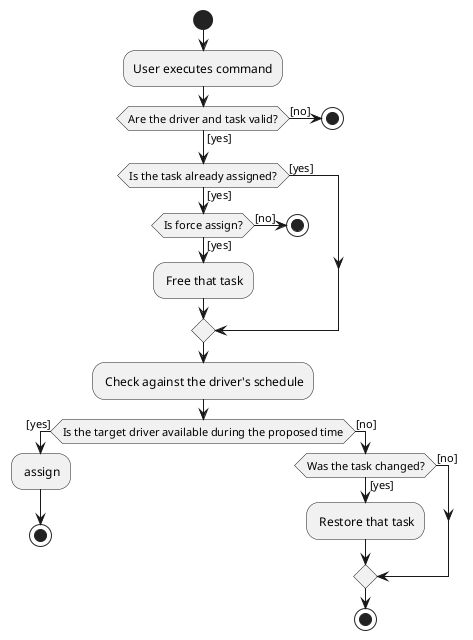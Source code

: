 @startuml
start
:User executes command;

'Since the beta syntax does not support placing the condition outside the
'diamond we place it as the true branch instead.


if (Are the driver and task valid?) then ([yes])
else ([no])
 stop
endif

if (Is the task already assigned?) then ([yes])

else ([yes])
    if (Is force assign?) then ([yes])
    : Free that task;
    else ([no])
        stop
    endif
endif

: Check against the driver's schedule;
if (Is the target driver available during the proposed time) then ([yes])
    : assign;
    stop
else ([no])
    if (Was the task changed?) then ([yes])
        : Restore that task;
    else ([no])
endif
stop

@enduml
